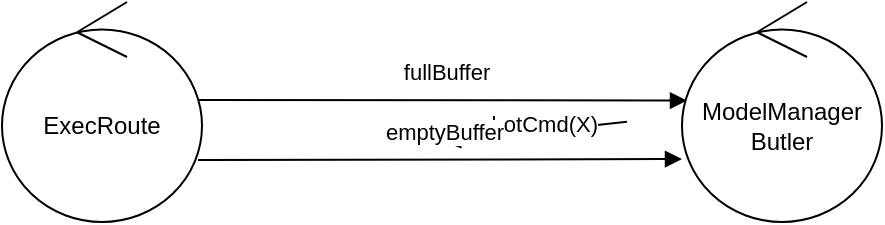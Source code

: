 <mxfile version="12.1.0" type="device" pages="1"><diagram id="JYTyOHGOhtkRoVSDCIXd" name="Page-1"><mxGraphModel dx="715" dy="404" grid="1" gridSize="10" guides="1" tooltips="1" connect="1" arrows="1" fold="1" page="1" pageScale="1" pageWidth="827" pageHeight="1169" math="0" shadow="0"><root><mxCell id="0"/><mxCell id="1" parent="0"/><mxCell id="s0b9L_krxAx5MLCL9W3s-2" value="ExecRoute" style="ellipse;shape=umlControl;whiteSpace=wrap;html=1;" vertex="1" parent="1"><mxGeometry x="220" y="340" width="100" height="110" as="geometry"/></mxCell><mxCell id="s0b9L_krxAx5MLCL9W3s-4" value="fullBuffer" style="html=1;verticalAlign=bottom;endArrow=block;entryX=0.025;entryY=0.448;entryDx=0;entryDy=0;entryPerimeter=0;" edge="1" parent="1" target="s0b9L_krxAx5MLCL9W3s-16"><mxGeometry x="0.015" y="5" width="80" relative="1" as="geometry"><mxPoint x="318" y="389" as="sourcePoint"/><mxPoint x="430.8" y="399.84" as="targetPoint"/><mxPoint as="offset"/><Array as="points"/></mxGeometry></mxCell><mxCell id="s0b9L_krxAx5MLCL9W3s-14" value="robotCmd(X)" style="html=1;verticalAlign=bottom;endArrow=block;entryX=0.017;entryY=0.561;entryDx=0;entryDy=0;entryPerimeter=0;exitX=1.025;exitY=0.544;exitDx=0;exitDy=0;exitPerimeter=0;" edge="1" parent="1" target="s0b9L_krxAx5MLCL9W3s-11"><mxGeometry x="0.015" y="5" width="80" relative="1" as="geometry"><mxPoint x="532.5" y="399.84" as="sourcePoint"/><mxPoint x="440.8" y="409.84" as="targetPoint"/><mxPoint as="offset"/><Array as="points"/></mxGeometry></mxCell><mxCell id="s0b9L_krxAx5MLCL9W3s-16" value="ModelManager&lt;br&gt;Butler" style="ellipse;shape=umlControl;whiteSpace=wrap;html=1;" vertex="1" parent="1"><mxGeometry x="560" y="340" width="100" height="110" as="geometry"/></mxCell><mxCell id="s0b9L_krxAx5MLCL9W3s-21" value="emptyBuffer" style="html=1;verticalAlign=bottom;endArrow=block;entryX=0;entryY=0.714;entryDx=0;entryDy=0;entryPerimeter=0;" edge="1" parent="1" target="s0b9L_krxAx5MLCL9W3s-16"><mxGeometry x="0.015" y="5" width="80" relative="1" as="geometry"><mxPoint x="318" y="419" as="sourcePoint"/><mxPoint x="570" y="409.29" as="targetPoint"/><mxPoint as="offset"/><Array as="points"/></mxGeometry></mxCell></root></mxGraphModel></diagram></mxfile>